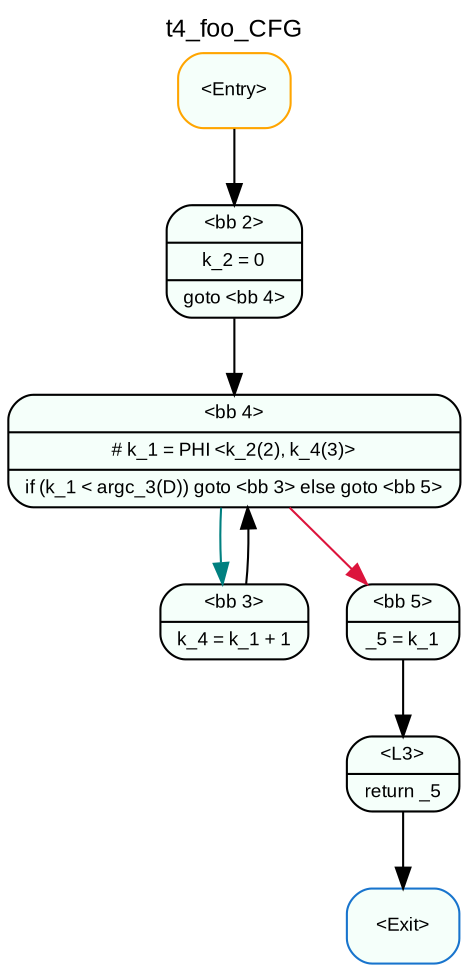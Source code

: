 digraph t4_foo_CFG { 
	label=t4_foo_CFG
	center=true
	labelloc=top
	fontname=Arial
	fontsize=12
	edge[fontname=Arial, fontsize=10]
	node[fontname=Arial, fontsize=9]

		Node_0 -> Node_1 [color=black]
		Node_1 -> Node_2 [color=black]
		Node_2 -> Node_3 [color=teal]
		Node_3 -> Node_2 [color=black]
		Node_2 -> Node_4 [color=crimson]
		Node_4 -> Node_5 [color=black]
		Node_5 -> Node_6 [color=black]

	Node_5 [fillcolor=mintcream, color=black, shape=Mrecord, style=filled, label="{ \<L3\>|return _5 }"]
	Node_2 [fillcolor=mintcream, color=black, shape=Mrecord, style=filled, label="{ \<bb 4\>|# k_1 = PHI \<k_2(2), k_4(3)\>|if (k_1 \< argc_3(D)) goto \<bb 3\> else goto \<bb 5\> }"]
	Node_3 [fillcolor=mintcream, color=black, shape=Mrecord, style=filled, label="{ \<bb 3\>|k_4 = k_1 + 1 }"]
	Node_0 [fillcolor=mintcream, color=orange, shape=Mrecord, style=filled, label="{ \<Entry\> }"]
	Node_6 [fillcolor=mintcream, color=dodgerblue3, shape=Mrecord, style=filled, label="{ \<Exit\> }"]
	Node_1 [fillcolor=mintcream, color=black, shape=Mrecord, style=filled, label="{ \<bb 2\>|k_2 = 0|goto \<bb 4\> }"]
	Node_4 [fillcolor=mintcream, color=black, shape=Mrecord, style=filled, label="{ \<bb 5\>|_5 = k_1 }"]
}
